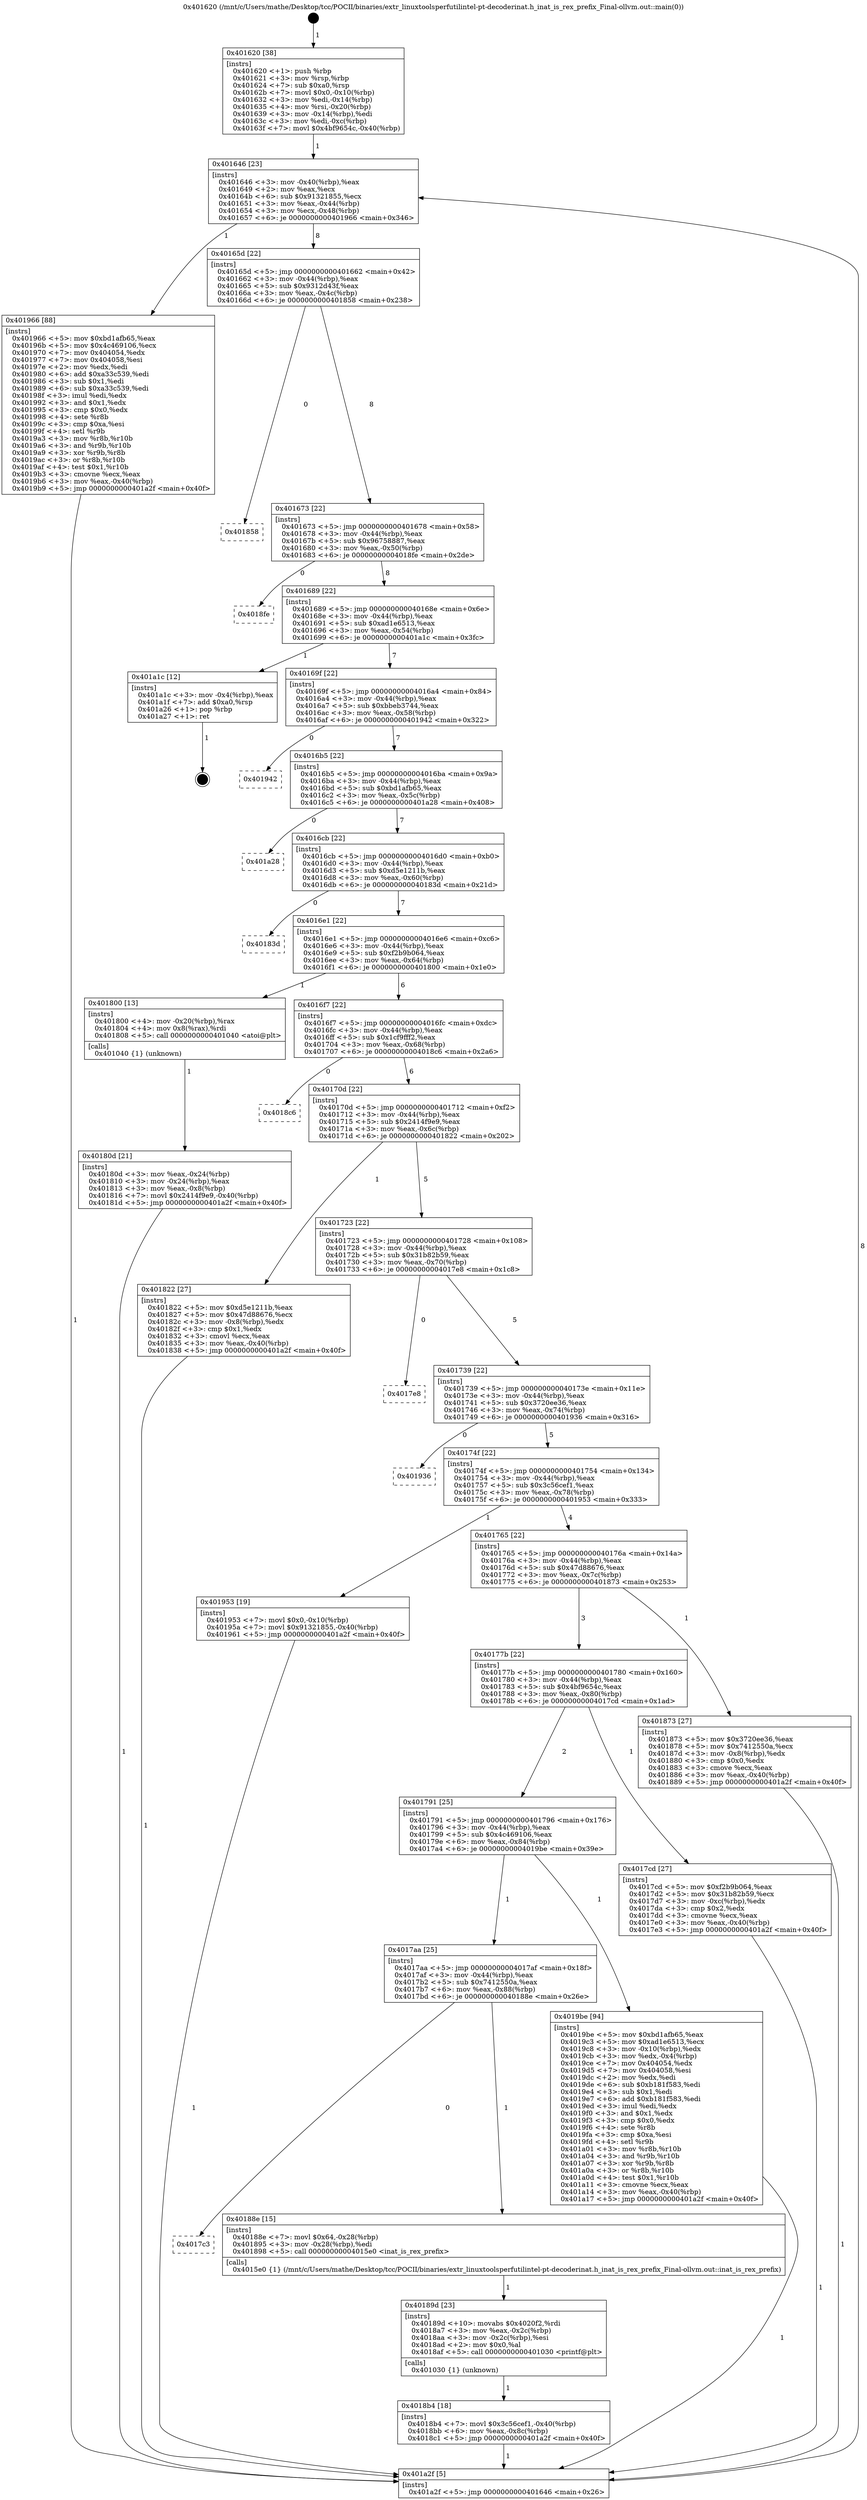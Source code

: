 digraph "0x401620" {
  label = "0x401620 (/mnt/c/Users/mathe/Desktop/tcc/POCII/binaries/extr_linuxtoolsperfutilintel-pt-decoderinat.h_inat_is_rex_prefix_Final-ollvm.out::main(0))"
  labelloc = "t"
  node[shape=record]

  Entry [label="",width=0.3,height=0.3,shape=circle,fillcolor=black,style=filled]
  "0x401646" [label="{
     0x401646 [23]\l
     | [instrs]\l
     &nbsp;&nbsp;0x401646 \<+3\>: mov -0x40(%rbp),%eax\l
     &nbsp;&nbsp;0x401649 \<+2\>: mov %eax,%ecx\l
     &nbsp;&nbsp;0x40164b \<+6\>: sub $0x91321855,%ecx\l
     &nbsp;&nbsp;0x401651 \<+3\>: mov %eax,-0x44(%rbp)\l
     &nbsp;&nbsp;0x401654 \<+3\>: mov %ecx,-0x48(%rbp)\l
     &nbsp;&nbsp;0x401657 \<+6\>: je 0000000000401966 \<main+0x346\>\l
  }"]
  "0x401966" [label="{
     0x401966 [88]\l
     | [instrs]\l
     &nbsp;&nbsp;0x401966 \<+5\>: mov $0xbd1afb65,%eax\l
     &nbsp;&nbsp;0x40196b \<+5\>: mov $0x4c469106,%ecx\l
     &nbsp;&nbsp;0x401970 \<+7\>: mov 0x404054,%edx\l
     &nbsp;&nbsp;0x401977 \<+7\>: mov 0x404058,%esi\l
     &nbsp;&nbsp;0x40197e \<+2\>: mov %edx,%edi\l
     &nbsp;&nbsp;0x401980 \<+6\>: add $0xa33c539,%edi\l
     &nbsp;&nbsp;0x401986 \<+3\>: sub $0x1,%edi\l
     &nbsp;&nbsp;0x401989 \<+6\>: sub $0xa33c539,%edi\l
     &nbsp;&nbsp;0x40198f \<+3\>: imul %edi,%edx\l
     &nbsp;&nbsp;0x401992 \<+3\>: and $0x1,%edx\l
     &nbsp;&nbsp;0x401995 \<+3\>: cmp $0x0,%edx\l
     &nbsp;&nbsp;0x401998 \<+4\>: sete %r8b\l
     &nbsp;&nbsp;0x40199c \<+3\>: cmp $0xa,%esi\l
     &nbsp;&nbsp;0x40199f \<+4\>: setl %r9b\l
     &nbsp;&nbsp;0x4019a3 \<+3\>: mov %r8b,%r10b\l
     &nbsp;&nbsp;0x4019a6 \<+3\>: and %r9b,%r10b\l
     &nbsp;&nbsp;0x4019a9 \<+3\>: xor %r9b,%r8b\l
     &nbsp;&nbsp;0x4019ac \<+3\>: or %r8b,%r10b\l
     &nbsp;&nbsp;0x4019af \<+4\>: test $0x1,%r10b\l
     &nbsp;&nbsp;0x4019b3 \<+3\>: cmovne %ecx,%eax\l
     &nbsp;&nbsp;0x4019b6 \<+3\>: mov %eax,-0x40(%rbp)\l
     &nbsp;&nbsp;0x4019b9 \<+5\>: jmp 0000000000401a2f \<main+0x40f\>\l
  }"]
  "0x40165d" [label="{
     0x40165d [22]\l
     | [instrs]\l
     &nbsp;&nbsp;0x40165d \<+5\>: jmp 0000000000401662 \<main+0x42\>\l
     &nbsp;&nbsp;0x401662 \<+3\>: mov -0x44(%rbp),%eax\l
     &nbsp;&nbsp;0x401665 \<+5\>: sub $0x9312d43f,%eax\l
     &nbsp;&nbsp;0x40166a \<+3\>: mov %eax,-0x4c(%rbp)\l
     &nbsp;&nbsp;0x40166d \<+6\>: je 0000000000401858 \<main+0x238\>\l
  }"]
  Exit [label="",width=0.3,height=0.3,shape=circle,fillcolor=black,style=filled,peripheries=2]
  "0x401858" [label="{
     0x401858\l
  }", style=dashed]
  "0x401673" [label="{
     0x401673 [22]\l
     | [instrs]\l
     &nbsp;&nbsp;0x401673 \<+5\>: jmp 0000000000401678 \<main+0x58\>\l
     &nbsp;&nbsp;0x401678 \<+3\>: mov -0x44(%rbp),%eax\l
     &nbsp;&nbsp;0x40167b \<+5\>: sub $0x96758887,%eax\l
     &nbsp;&nbsp;0x401680 \<+3\>: mov %eax,-0x50(%rbp)\l
     &nbsp;&nbsp;0x401683 \<+6\>: je 00000000004018fe \<main+0x2de\>\l
  }"]
  "0x4018b4" [label="{
     0x4018b4 [18]\l
     | [instrs]\l
     &nbsp;&nbsp;0x4018b4 \<+7\>: movl $0x3c56cef1,-0x40(%rbp)\l
     &nbsp;&nbsp;0x4018bb \<+6\>: mov %eax,-0x8c(%rbp)\l
     &nbsp;&nbsp;0x4018c1 \<+5\>: jmp 0000000000401a2f \<main+0x40f\>\l
  }"]
  "0x4018fe" [label="{
     0x4018fe\l
  }", style=dashed]
  "0x401689" [label="{
     0x401689 [22]\l
     | [instrs]\l
     &nbsp;&nbsp;0x401689 \<+5\>: jmp 000000000040168e \<main+0x6e\>\l
     &nbsp;&nbsp;0x40168e \<+3\>: mov -0x44(%rbp),%eax\l
     &nbsp;&nbsp;0x401691 \<+5\>: sub $0xad1e6513,%eax\l
     &nbsp;&nbsp;0x401696 \<+3\>: mov %eax,-0x54(%rbp)\l
     &nbsp;&nbsp;0x401699 \<+6\>: je 0000000000401a1c \<main+0x3fc\>\l
  }"]
  "0x40189d" [label="{
     0x40189d [23]\l
     | [instrs]\l
     &nbsp;&nbsp;0x40189d \<+10\>: movabs $0x4020f2,%rdi\l
     &nbsp;&nbsp;0x4018a7 \<+3\>: mov %eax,-0x2c(%rbp)\l
     &nbsp;&nbsp;0x4018aa \<+3\>: mov -0x2c(%rbp),%esi\l
     &nbsp;&nbsp;0x4018ad \<+2\>: mov $0x0,%al\l
     &nbsp;&nbsp;0x4018af \<+5\>: call 0000000000401030 \<printf@plt\>\l
     | [calls]\l
     &nbsp;&nbsp;0x401030 \{1\} (unknown)\l
  }"]
  "0x401a1c" [label="{
     0x401a1c [12]\l
     | [instrs]\l
     &nbsp;&nbsp;0x401a1c \<+3\>: mov -0x4(%rbp),%eax\l
     &nbsp;&nbsp;0x401a1f \<+7\>: add $0xa0,%rsp\l
     &nbsp;&nbsp;0x401a26 \<+1\>: pop %rbp\l
     &nbsp;&nbsp;0x401a27 \<+1\>: ret\l
  }"]
  "0x40169f" [label="{
     0x40169f [22]\l
     | [instrs]\l
     &nbsp;&nbsp;0x40169f \<+5\>: jmp 00000000004016a4 \<main+0x84\>\l
     &nbsp;&nbsp;0x4016a4 \<+3\>: mov -0x44(%rbp),%eax\l
     &nbsp;&nbsp;0x4016a7 \<+5\>: sub $0xbbeb3744,%eax\l
     &nbsp;&nbsp;0x4016ac \<+3\>: mov %eax,-0x58(%rbp)\l
     &nbsp;&nbsp;0x4016af \<+6\>: je 0000000000401942 \<main+0x322\>\l
  }"]
  "0x4017c3" [label="{
     0x4017c3\l
  }", style=dashed]
  "0x401942" [label="{
     0x401942\l
  }", style=dashed]
  "0x4016b5" [label="{
     0x4016b5 [22]\l
     | [instrs]\l
     &nbsp;&nbsp;0x4016b5 \<+5\>: jmp 00000000004016ba \<main+0x9a\>\l
     &nbsp;&nbsp;0x4016ba \<+3\>: mov -0x44(%rbp),%eax\l
     &nbsp;&nbsp;0x4016bd \<+5\>: sub $0xbd1afb65,%eax\l
     &nbsp;&nbsp;0x4016c2 \<+3\>: mov %eax,-0x5c(%rbp)\l
     &nbsp;&nbsp;0x4016c5 \<+6\>: je 0000000000401a28 \<main+0x408\>\l
  }"]
  "0x40188e" [label="{
     0x40188e [15]\l
     | [instrs]\l
     &nbsp;&nbsp;0x40188e \<+7\>: movl $0x64,-0x28(%rbp)\l
     &nbsp;&nbsp;0x401895 \<+3\>: mov -0x28(%rbp),%edi\l
     &nbsp;&nbsp;0x401898 \<+5\>: call 00000000004015e0 \<inat_is_rex_prefix\>\l
     | [calls]\l
     &nbsp;&nbsp;0x4015e0 \{1\} (/mnt/c/Users/mathe/Desktop/tcc/POCII/binaries/extr_linuxtoolsperfutilintel-pt-decoderinat.h_inat_is_rex_prefix_Final-ollvm.out::inat_is_rex_prefix)\l
  }"]
  "0x401a28" [label="{
     0x401a28\l
  }", style=dashed]
  "0x4016cb" [label="{
     0x4016cb [22]\l
     | [instrs]\l
     &nbsp;&nbsp;0x4016cb \<+5\>: jmp 00000000004016d0 \<main+0xb0\>\l
     &nbsp;&nbsp;0x4016d0 \<+3\>: mov -0x44(%rbp),%eax\l
     &nbsp;&nbsp;0x4016d3 \<+5\>: sub $0xd5e1211b,%eax\l
     &nbsp;&nbsp;0x4016d8 \<+3\>: mov %eax,-0x60(%rbp)\l
     &nbsp;&nbsp;0x4016db \<+6\>: je 000000000040183d \<main+0x21d\>\l
  }"]
  "0x4017aa" [label="{
     0x4017aa [25]\l
     | [instrs]\l
     &nbsp;&nbsp;0x4017aa \<+5\>: jmp 00000000004017af \<main+0x18f\>\l
     &nbsp;&nbsp;0x4017af \<+3\>: mov -0x44(%rbp),%eax\l
     &nbsp;&nbsp;0x4017b2 \<+5\>: sub $0x7412550a,%eax\l
     &nbsp;&nbsp;0x4017b7 \<+6\>: mov %eax,-0x88(%rbp)\l
     &nbsp;&nbsp;0x4017bd \<+6\>: je 000000000040188e \<main+0x26e\>\l
  }"]
  "0x40183d" [label="{
     0x40183d\l
  }", style=dashed]
  "0x4016e1" [label="{
     0x4016e1 [22]\l
     | [instrs]\l
     &nbsp;&nbsp;0x4016e1 \<+5\>: jmp 00000000004016e6 \<main+0xc6\>\l
     &nbsp;&nbsp;0x4016e6 \<+3\>: mov -0x44(%rbp),%eax\l
     &nbsp;&nbsp;0x4016e9 \<+5\>: sub $0xf2b9b064,%eax\l
     &nbsp;&nbsp;0x4016ee \<+3\>: mov %eax,-0x64(%rbp)\l
     &nbsp;&nbsp;0x4016f1 \<+6\>: je 0000000000401800 \<main+0x1e0\>\l
  }"]
  "0x4019be" [label="{
     0x4019be [94]\l
     | [instrs]\l
     &nbsp;&nbsp;0x4019be \<+5\>: mov $0xbd1afb65,%eax\l
     &nbsp;&nbsp;0x4019c3 \<+5\>: mov $0xad1e6513,%ecx\l
     &nbsp;&nbsp;0x4019c8 \<+3\>: mov -0x10(%rbp),%edx\l
     &nbsp;&nbsp;0x4019cb \<+3\>: mov %edx,-0x4(%rbp)\l
     &nbsp;&nbsp;0x4019ce \<+7\>: mov 0x404054,%edx\l
     &nbsp;&nbsp;0x4019d5 \<+7\>: mov 0x404058,%esi\l
     &nbsp;&nbsp;0x4019dc \<+2\>: mov %edx,%edi\l
     &nbsp;&nbsp;0x4019de \<+6\>: sub $0xb181f583,%edi\l
     &nbsp;&nbsp;0x4019e4 \<+3\>: sub $0x1,%edi\l
     &nbsp;&nbsp;0x4019e7 \<+6\>: add $0xb181f583,%edi\l
     &nbsp;&nbsp;0x4019ed \<+3\>: imul %edi,%edx\l
     &nbsp;&nbsp;0x4019f0 \<+3\>: and $0x1,%edx\l
     &nbsp;&nbsp;0x4019f3 \<+3\>: cmp $0x0,%edx\l
     &nbsp;&nbsp;0x4019f6 \<+4\>: sete %r8b\l
     &nbsp;&nbsp;0x4019fa \<+3\>: cmp $0xa,%esi\l
     &nbsp;&nbsp;0x4019fd \<+4\>: setl %r9b\l
     &nbsp;&nbsp;0x401a01 \<+3\>: mov %r8b,%r10b\l
     &nbsp;&nbsp;0x401a04 \<+3\>: and %r9b,%r10b\l
     &nbsp;&nbsp;0x401a07 \<+3\>: xor %r9b,%r8b\l
     &nbsp;&nbsp;0x401a0a \<+3\>: or %r8b,%r10b\l
     &nbsp;&nbsp;0x401a0d \<+4\>: test $0x1,%r10b\l
     &nbsp;&nbsp;0x401a11 \<+3\>: cmovne %ecx,%eax\l
     &nbsp;&nbsp;0x401a14 \<+3\>: mov %eax,-0x40(%rbp)\l
     &nbsp;&nbsp;0x401a17 \<+5\>: jmp 0000000000401a2f \<main+0x40f\>\l
  }"]
  "0x401800" [label="{
     0x401800 [13]\l
     | [instrs]\l
     &nbsp;&nbsp;0x401800 \<+4\>: mov -0x20(%rbp),%rax\l
     &nbsp;&nbsp;0x401804 \<+4\>: mov 0x8(%rax),%rdi\l
     &nbsp;&nbsp;0x401808 \<+5\>: call 0000000000401040 \<atoi@plt\>\l
     | [calls]\l
     &nbsp;&nbsp;0x401040 \{1\} (unknown)\l
  }"]
  "0x4016f7" [label="{
     0x4016f7 [22]\l
     | [instrs]\l
     &nbsp;&nbsp;0x4016f7 \<+5\>: jmp 00000000004016fc \<main+0xdc\>\l
     &nbsp;&nbsp;0x4016fc \<+3\>: mov -0x44(%rbp),%eax\l
     &nbsp;&nbsp;0x4016ff \<+5\>: sub $0x1cf9fff2,%eax\l
     &nbsp;&nbsp;0x401704 \<+3\>: mov %eax,-0x68(%rbp)\l
     &nbsp;&nbsp;0x401707 \<+6\>: je 00000000004018c6 \<main+0x2a6\>\l
  }"]
  "0x40180d" [label="{
     0x40180d [21]\l
     | [instrs]\l
     &nbsp;&nbsp;0x40180d \<+3\>: mov %eax,-0x24(%rbp)\l
     &nbsp;&nbsp;0x401810 \<+3\>: mov -0x24(%rbp),%eax\l
     &nbsp;&nbsp;0x401813 \<+3\>: mov %eax,-0x8(%rbp)\l
     &nbsp;&nbsp;0x401816 \<+7\>: movl $0x2414f9e9,-0x40(%rbp)\l
     &nbsp;&nbsp;0x40181d \<+5\>: jmp 0000000000401a2f \<main+0x40f\>\l
  }"]
  "0x4018c6" [label="{
     0x4018c6\l
  }", style=dashed]
  "0x40170d" [label="{
     0x40170d [22]\l
     | [instrs]\l
     &nbsp;&nbsp;0x40170d \<+5\>: jmp 0000000000401712 \<main+0xf2\>\l
     &nbsp;&nbsp;0x401712 \<+3\>: mov -0x44(%rbp),%eax\l
     &nbsp;&nbsp;0x401715 \<+5\>: sub $0x2414f9e9,%eax\l
     &nbsp;&nbsp;0x40171a \<+3\>: mov %eax,-0x6c(%rbp)\l
     &nbsp;&nbsp;0x40171d \<+6\>: je 0000000000401822 \<main+0x202\>\l
  }"]
  "0x401620" [label="{
     0x401620 [38]\l
     | [instrs]\l
     &nbsp;&nbsp;0x401620 \<+1\>: push %rbp\l
     &nbsp;&nbsp;0x401621 \<+3\>: mov %rsp,%rbp\l
     &nbsp;&nbsp;0x401624 \<+7\>: sub $0xa0,%rsp\l
     &nbsp;&nbsp;0x40162b \<+7\>: movl $0x0,-0x10(%rbp)\l
     &nbsp;&nbsp;0x401632 \<+3\>: mov %edi,-0x14(%rbp)\l
     &nbsp;&nbsp;0x401635 \<+4\>: mov %rsi,-0x20(%rbp)\l
     &nbsp;&nbsp;0x401639 \<+3\>: mov -0x14(%rbp),%edi\l
     &nbsp;&nbsp;0x40163c \<+3\>: mov %edi,-0xc(%rbp)\l
     &nbsp;&nbsp;0x40163f \<+7\>: movl $0x4bf9654c,-0x40(%rbp)\l
  }"]
  "0x401822" [label="{
     0x401822 [27]\l
     | [instrs]\l
     &nbsp;&nbsp;0x401822 \<+5\>: mov $0xd5e1211b,%eax\l
     &nbsp;&nbsp;0x401827 \<+5\>: mov $0x47d88676,%ecx\l
     &nbsp;&nbsp;0x40182c \<+3\>: mov -0x8(%rbp),%edx\l
     &nbsp;&nbsp;0x40182f \<+3\>: cmp $0x1,%edx\l
     &nbsp;&nbsp;0x401832 \<+3\>: cmovl %ecx,%eax\l
     &nbsp;&nbsp;0x401835 \<+3\>: mov %eax,-0x40(%rbp)\l
     &nbsp;&nbsp;0x401838 \<+5\>: jmp 0000000000401a2f \<main+0x40f\>\l
  }"]
  "0x401723" [label="{
     0x401723 [22]\l
     | [instrs]\l
     &nbsp;&nbsp;0x401723 \<+5\>: jmp 0000000000401728 \<main+0x108\>\l
     &nbsp;&nbsp;0x401728 \<+3\>: mov -0x44(%rbp),%eax\l
     &nbsp;&nbsp;0x40172b \<+5\>: sub $0x31b82b59,%eax\l
     &nbsp;&nbsp;0x401730 \<+3\>: mov %eax,-0x70(%rbp)\l
     &nbsp;&nbsp;0x401733 \<+6\>: je 00000000004017e8 \<main+0x1c8\>\l
  }"]
  "0x401a2f" [label="{
     0x401a2f [5]\l
     | [instrs]\l
     &nbsp;&nbsp;0x401a2f \<+5\>: jmp 0000000000401646 \<main+0x26\>\l
  }"]
  "0x4017e8" [label="{
     0x4017e8\l
  }", style=dashed]
  "0x401739" [label="{
     0x401739 [22]\l
     | [instrs]\l
     &nbsp;&nbsp;0x401739 \<+5\>: jmp 000000000040173e \<main+0x11e\>\l
     &nbsp;&nbsp;0x40173e \<+3\>: mov -0x44(%rbp),%eax\l
     &nbsp;&nbsp;0x401741 \<+5\>: sub $0x3720ee36,%eax\l
     &nbsp;&nbsp;0x401746 \<+3\>: mov %eax,-0x74(%rbp)\l
     &nbsp;&nbsp;0x401749 \<+6\>: je 0000000000401936 \<main+0x316\>\l
  }"]
  "0x401791" [label="{
     0x401791 [25]\l
     | [instrs]\l
     &nbsp;&nbsp;0x401791 \<+5\>: jmp 0000000000401796 \<main+0x176\>\l
     &nbsp;&nbsp;0x401796 \<+3\>: mov -0x44(%rbp),%eax\l
     &nbsp;&nbsp;0x401799 \<+5\>: sub $0x4c469106,%eax\l
     &nbsp;&nbsp;0x40179e \<+6\>: mov %eax,-0x84(%rbp)\l
     &nbsp;&nbsp;0x4017a4 \<+6\>: je 00000000004019be \<main+0x39e\>\l
  }"]
  "0x401936" [label="{
     0x401936\l
  }", style=dashed]
  "0x40174f" [label="{
     0x40174f [22]\l
     | [instrs]\l
     &nbsp;&nbsp;0x40174f \<+5\>: jmp 0000000000401754 \<main+0x134\>\l
     &nbsp;&nbsp;0x401754 \<+3\>: mov -0x44(%rbp),%eax\l
     &nbsp;&nbsp;0x401757 \<+5\>: sub $0x3c56cef1,%eax\l
     &nbsp;&nbsp;0x40175c \<+3\>: mov %eax,-0x78(%rbp)\l
     &nbsp;&nbsp;0x40175f \<+6\>: je 0000000000401953 \<main+0x333\>\l
  }"]
  "0x4017cd" [label="{
     0x4017cd [27]\l
     | [instrs]\l
     &nbsp;&nbsp;0x4017cd \<+5\>: mov $0xf2b9b064,%eax\l
     &nbsp;&nbsp;0x4017d2 \<+5\>: mov $0x31b82b59,%ecx\l
     &nbsp;&nbsp;0x4017d7 \<+3\>: mov -0xc(%rbp),%edx\l
     &nbsp;&nbsp;0x4017da \<+3\>: cmp $0x2,%edx\l
     &nbsp;&nbsp;0x4017dd \<+3\>: cmovne %ecx,%eax\l
     &nbsp;&nbsp;0x4017e0 \<+3\>: mov %eax,-0x40(%rbp)\l
     &nbsp;&nbsp;0x4017e3 \<+5\>: jmp 0000000000401a2f \<main+0x40f\>\l
  }"]
  "0x401953" [label="{
     0x401953 [19]\l
     | [instrs]\l
     &nbsp;&nbsp;0x401953 \<+7\>: movl $0x0,-0x10(%rbp)\l
     &nbsp;&nbsp;0x40195a \<+7\>: movl $0x91321855,-0x40(%rbp)\l
     &nbsp;&nbsp;0x401961 \<+5\>: jmp 0000000000401a2f \<main+0x40f\>\l
  }"]
  "0x401765" [label="{
     0x401765 [22]\l
     | [instrs]\l
     &nbsp;&nbsp;0x401765 \<+5\>: jmp 000000000040176a \<main+0x14a\>\l
     &nbsp;&nbsp;0x40176a \<+3\>: mov -0x44(%rbp),%eax\l
     &nbsp;&nbsp;0x40176d \<+5\>: sub $0x47d88676,%eax\l
     &nbsp;&nbsp;0x401772 \<+3\>: mov %eax,-0x7c(%rbp)\l
     &nbsp;&nbsp;0x401775 \<+6\>: je 0000000000401873 \<main+0x253\>\l
  }"]
  "0x40177b" [label="{
     0x40177b [22]\l
     | [instrs]\l
     &nbsp;&nbsp;0x40177b \<+5\>: jmp 0000000000401780 \<main+0x160\>\l
     &nbsp;&nbsp;0x401780 \<+3\>: mov -0x44(%rbp),%eax\l
     &nbsp;&nbsp;0x401783 \<+5\>: sub $0x4bf9654c,%eax\l
     &nbsp;&nbsp;0x401788 \<+3\>: mov %eax,-0x80(%rbp)\l
     &nbsp;&nbsp;0x40178b \<+6\>: je 00000000004017cd \<main+0x1ad\>\l
  }"]
  "0x401873" [label="{
     0x401873 [27]\l
     | [instrs]\l
     &nbsp;&nbsp;0x401873 \<+5\>: mov $0x3720ee36,%eax\l
     &nbsp;&nbsp;0x401878 \<+5\>: mov $0x7412550a,%ecx\l
     &nbsp;&nbsp;0x40187d \<+3\>: mov -0x8(%rbp),%edx\l
     &nbsp;&nbsp;0x401880 \<+3\>: cmp $0x0,%edx\l
     &nbsp;&nbsp;0x401883 \<+3\>: cmove %ecx,%eax\l
     &nbsp;&nbsp;0x401886 \<+3\>: mov %eax,-0x40(%rbp)\l
     &nbsp;&nbsp;0x401889 \<+5\>: jmp 0000000000401a2f \<main+0x40f\>\l
  }"]
  Entry -> "0x401620" [label=" 1"]
  "0x401646" -> "0x401966" [label=" 1"]
  "0x401646" -> "0x40165d" [label=" 8"]
  "0x401a1c" -> Exit [label=" 1"]
  "0x40165d" -> "0x401858" [label=" 0"]
  "0x40165d" -> "0x401673" [label=" 8"]
  "0x4019be" -> "0x401a2f" [label=" 1"]
  "0x401673" -> "0x4018fe" [label=" 0"]
  "0x401673" -> "0x401689" [label=" 8"]
  "0x401966" -> "0x401a2f" [label=" 1"]
  "0x401689" -> "0x401a1c" [label=" 1"]
  "0x401689" -> "0x40169f" [label=" 7"]
  "0x401953" -> "0x401a2f" [label=" 1"]
  "0x40169f" -> "0x401942" [label=" 0"]
  "0x40169f" -> "0x4016b5" [label=" 7"]
  "0x4018b4" -> "0x401a2f" [label=" 1"]
  "0x4016b5" -> "0x401a28" [label=" 0"]
  "0x4016b5" -> "0x4016cb" [label=" 7"]
  "0x40189d" -> "0x4018b4" [label=" 1"]
  "0x4016cb" -> "0x40183d" [label=" 0"]
  "0x4016cb" -> "0x4016e1" [label=" 7"]
  "0x4017aa" -> "0x4017c3" [label=" 0"]
  "0x4016e1" -> "0x401800" [label=" 1"]
  "0x4016e1" -> "0x4016f7" [label=" 6"]
  "0x4017aa" -> "0x40188e" [label=" 1"]
  "0x4016f7" -> "0x4018c6" [label=" 0"]
  "0x4016f7" -> "0x40170d" [label=" 6"]
  "0x401791" -> "0x4017aa" [label=" 1"]
  "0x40170d" -> "0x401822" [label=" 1"]
  "0x40170d" -> "0x401723" [label=" 5"]
  "0x401791" -> "0x4019be" [label=" 1"]
  "0x401723" -> "0x4017e8" [label=" 0"]
  "0x401723" -> "0x401739" [label=" 5"]
  "0x40188e" -> "0x40189d" [label=" 1"]
  "0x401739" -> "0x401936" [label=" 0"]
  "0x401739" -> "0x40174f" [label=" 5"]
  "0x401873" -> "0x401a2f" [label=" 1"]
  "0x40174f" -> "0x401953" [label=" 1"]
  "0x40174f" -> "0x401765" [label=" 4"]
  "0x401822" -> "0x401a2f" [label=" 1"]
  "0x401765" -> "0x401873" [label=" 1"]
  "0x401765" -> "0x40177b" [label=" 3"]
  "0x40180d" -> "0x401a2f" [label=" 1"]
  "0x40177b" -> "0x4017cd" [label=" 1"]
  "0x40177b" -> "0x401791" [label=" 2"]
  "0x4017cd" -> "0x401a2f" [label=" 1"]
  "0x401620" -> "0x401646" [label=" 1"]
  "0x401a2f" -> "0x401646" [label=" 8"]
  "0x401800" -> "0x40180d" [label=" 1"]
}
